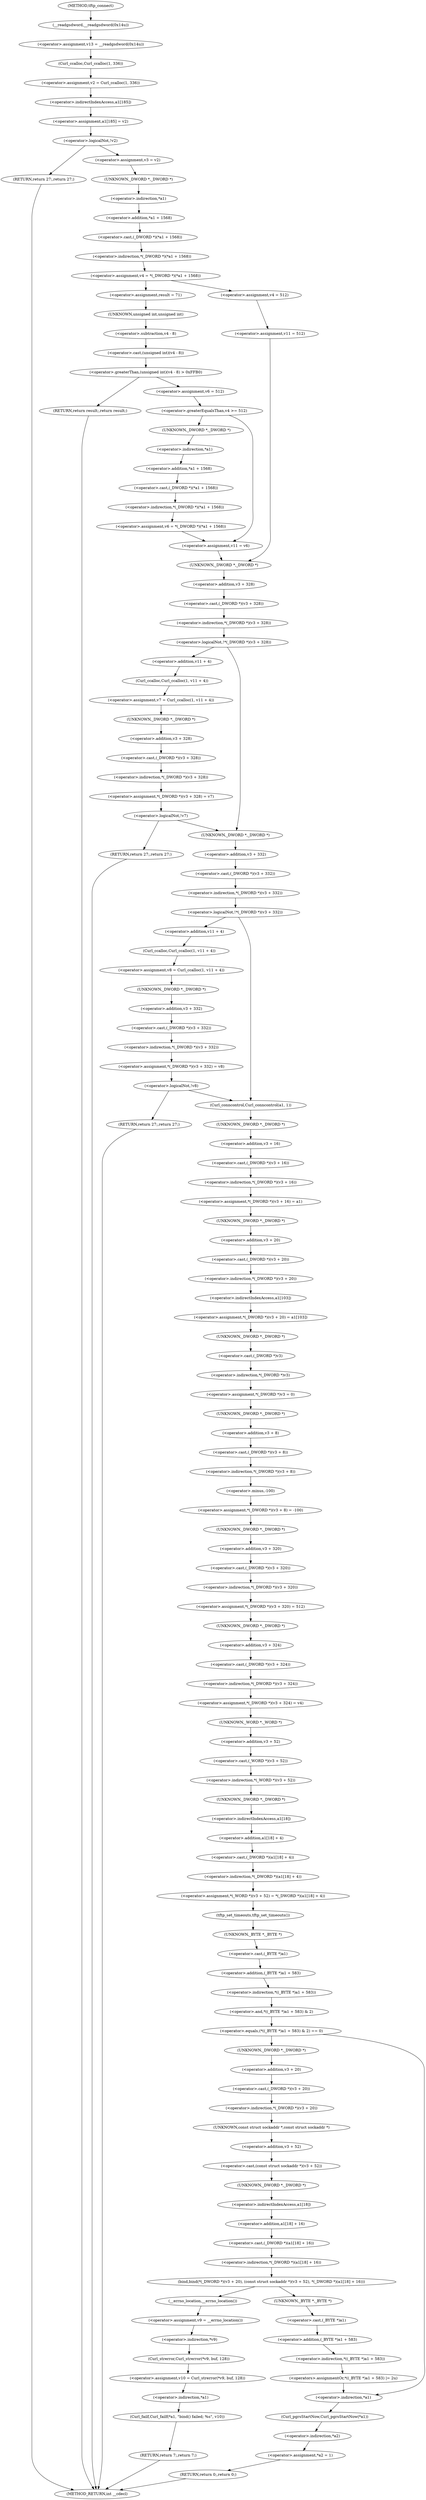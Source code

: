 digraph tftp_connect {  
"1000129" [label = "(<operator>.assignment,v13 = __readgsdword(0x14u))" ]
"1000131" [label = "(__readgsdword,__readgsdword(0x14u))" ]
"1000133" [label = "(<operator>.assignment,v2 = Curl_ccalloc(1, 336))" ]
"1000135" [label = "(Curl_ccalloc,Curl_ccalloc(1, 336))" ]
"1000138" [label = "(<operator>.assignment,a1[185] = v2)" ]
"1000139" [label = "(<operator>.indirectIndexAccess,a1[185])" ]
"1000144" [label = "(<operator>.logicalNot,!v2)" ]
"1000146" [label = "(RETURN,return 27;,return 27;)" ]
"1000148" [label = "(<operator>.assignment,v3 = v2)" ]
"1000151" [label = "(<operator>.assignment,v4 = *(_DWORD *)(*a1 + 1568))" ]
"1000153" [label = "(<operator>.indirection,*(_DWORD *)(*a1 + 1568))" ]
"1000154" [label = "(<operator>.cast,(_DWORD *)(*a1 + 1568))" ]
"1000155" [label = "(UNKNOWN,_DWORD *,_DWORD *)" ]
"1000156" [label = "(<operator>.addition,*a1 + 1568)" ]
"1000157" [label = "(<operator>.indirection,*a1)" ]
"1000163" [label = "(<operator>.assignment,result = 71)" ]
"1000167" [label = "(<operator>.greaterThan,(unsigned int)(v4 - 8) > 0xFFB0)" ]
"1000168" [label = "(<operator>.cast,(unsigned int)(v4 - 8))" ]
"1000169" [label = "(UNKNOWN,unsigned int,unsigned int)" ]
"1000170" [label = "(<operator>.subtraction,v4 - 8)" ]
"1000174" [label = "(RETURN,return result;,return result;)" ]
"1000176" [label = "(<operator>.assignment,v6 = 512)" ]
"1000180" [label = "(<operator>.greaterEqualsThan,v4 >= 512)" ]
"1000183" [label = "(<operator>.assignment,v6 = *(_DWORD *)(*a1 + 1568))" ]
"1000185" [label = "(<operator>.indirection,*(_DWORD *)(*a1 + 1568))" ]
"1000186" [label = "(<operator>.cast,(_DWORD *)(*a1 + 1568))" ]
"1000187" [label = "(UNKNOWN,_DWORD *,_DWORD *)" ]
"1000188" [label = "(<operator>.addition,*a1 + 1568)" ]
"1000189" [label = "(<operator>.indirection,*a1)" ]
"1000192" [label = "(<operator>.assignment,v11 = v6)" ]
"1000197" [label = "(<operator>.assignment,v4 = 512)" ]
"1000200" [label = "(<operator>.assignment,v11 = 512)" ]
"1000204" [label = "(<operator>.logicalNot,!*(_DWORD *)(v3 + 328))" ]
"1000205" [label = "(<operator>.indirection,*(_DWORD *)(v3 + 328))" ]
"1000206" [label = "(<operator>.cast,(_DWORD *)(v3 + 328))" ]
"1000207" [label = "(UNKNOWN,_DWORD *,_DWORD *)" ]
"1000208" [label = "(<operator>.addition,v3 + 328)" ]
"1000212" [label = "(<operator>.assignment,v7 = Curl_ccalloc(1, v11 + 4))" ]
"1000214" [label = "(Curl_ccalloc,Curl_ccalloc(1, v11 + 4))" ]
"1000216" [label = "(<operator>.addition,v11 + 4)" ]
"1000219" [label = "(<operator>.assignment,*(_DWORD *)(v3 + 328) = v7)" ]
"1000220" [label = "(<operator>.indirection,*(_DWORD *)(v3 + 328))" ]
"1000221" [label = "(<operator>.cast,(_DWORD *)(v3 + 328))" ]
"1000222" [label = "(UNKNOWN,_DWORD *,_DWORD *)" ]
"1000223" [label = "(<operator>.addition,v3 + 328)" ]
"1000228" [label = "(<operator>.logicalNot,!v7)" ]
"1000230" [label = "(RETURN,return 27;,return 27;)" ]
"1000233" [label = "(<operator>.logicalNot,!*(_DWORD *)(v3 + 332))" ]
"1000234" [label = "(<operator>.indirection,*(_DWORD *)(v3 + 332))" ]
"1000235" [label = "(<operator>.cast,(_DWORD *)(v3 + 332))" ]
"1000236" [label = "(UNKNOWN,_DWORD *,_DWORD *)" ]
"1000237" [label = "(<operator>.addition,v3 + 332)" ]
"1000241" [label = "(<operator>.assignment,v8 = Curl_ccalloc(1, v11 + 4))" ]
"1000243" [label = "(Curl_ccalloc,Curl_ccalloc(1, v11 + 4))" ]
"1000245" [label = "(<operator>.addition,v11 + 4)" ]
"1000248" [label = "(<operator>.assignment,*(_DWORD *)(v3 + 332) = v8)" ]
"1000249" [label = "(<operator>.indirection,*(_DWORD *)(v3 + 332))" ]
"1000250" [label = "(<operator>.cast,(_DWORD *)(v3 + 332))" ]
"1000251" [label = "(UNKNOWN,_DWORD *,_DWORD *)" ]
"1000252" [label = "(<operator>.addition,v3 + 332)" ]
"1000257" [label = "(<operator>.logicalNot,!v8)" ]
"1000259" [label = "(RETURN,return 27;,return 27;)" ]
"1000261" [label = "(Curl_conncontrol,Curl_conncontrol(a1, 1))" ]
"1000264" [label = "(<operator>.assignment,*(_DWORD *)(v3 + 16) = a1)" ]
"1000265" [label = "(<operator>.indirection,*(_DWORD *)(v3 + 16))" ]
"1000266" [label = "(<operator>.cast,(_DWORD *)(v3 + 16))" ]
"1000267" [label = "(UNKNOWN,_DWORD *,_DWORD *)" ]
"1000268" [label = "(<operator>.addition,v3 + 16)" ]
"1000272" [label = "(<operator>.assignment,*(_DWORD *)(v3 + 20) = a1[103])" ]
"1000273" [label = "(<operator>.indirection,*(_DWORD *)(v3 + 20))" ]
"1000274" [label = "(<operator>.cast,(_DWORD *)(v3 + 20))" ]
"1000275" [label = "(UNKNOWN,_DWORD *,_DWORD *)" ]
"1000276" [label = "(<operator>.addition,v3 + 20)" ]
"1000279" [label = "(<operator>.indirectIndexAccess,a1[103])" ]
"1000282" [label = "(<operator>.assignment,*(_DWORD *)v3 = 0)" ]
"1000283" [label = "(<operator>.indirection,*(_DWORD *)v3)" ]
"1000284" [label = "(<operator>.cast,(_DWORD *)v3)" ]
"1000285" [label = "(UNKNOWN,_DWORD *,_DWORD *)" ]
"1000288" [label = "(<operator>.assignment,*(_DWORD *)(v3 + 8) = -100)" ]
"1000289" [label = "(<operator>.indirection,*(_DWORD *)(v3 + 8))" ]
"1000290" [label = "(<operator>.cast,(_DWORD *)(v3 + 8))" ]
"1000291" [label = "(UNKNOWN,_DWORD *,_DWORD *)" ]
"1000292" [label = "(<operator>.addition,v3 + 8)" ]
"1000295" [label = "(<operator>.minus,-100)" ]
"1000297" [label = "(<operator>.assignment,*(_DWORD *)(v3 + 320) = 512)" ]
"1000298" [label = "(<operator>.indirection,*(_DWORD *)(v3 + 320))" ]
"1000299" [label = "(<operator>.cast,(_DWORD *)(v3 + 320))" ]
"1000300" [label = "(UNKNOWN,_DWORD *,_DWORD *)" ]
"1000301" [label = "(<operator>.addition,v3 + 320)" ]
"1000305" [label = "(<operator>.assignment,*(_DWORD *)(v3 + 324) = v4)" ]
"1000306" [label = "(<operator>.indirection,*(_DWORD *)(v3 + 324))" ]
"1000307" [label = "(<operator>.cast,(_DWORD *)(v3 + 324))" ]
"1000308" [label = "(UNKNOWN,_DWORD *,_DWORD *)" ]
"1000309" [label = "(<operator>.addition,v3 + 324)" ]
"1000313" [label = "(<operator>.assignment,*(_WORD *)(v3 + 52) = *(_DWORD *)(a1[18] + 4))" ]
"1000314" [label = "(<operator>.indirection,*(_WORD *)(v3 + 52))" ]
"1000315" [label = "(<operator>.cast,(_WORD *)(v3 + 52))" ]
"1000316" [label = "(UNKNOWN,_WORD *,_WORD *)" ]
"1000317" [label = "(<operator>.addition,v3 + 52)" ]
"1000320" [label = "(<operator>.indirection,*(_DWORD *)(a1[18] + 4))" ]
"1000321" [label = "(<operator>.cast,(_DWORD *)(a1[18] + 4))" ]
"1000322" [label = "(UNKNOWN,_DWORD *,_DWORD *)" ]
"1000323" [label = "(<operator>.addition,a1[18] + 4)" ]
"1000324" [label = "(<operator>.indirectIndexAccess,a1[18])" ]
"1000328" [label = "(tftp_set_timeouts,tftp_set_timeouts())" ]
"1000330" [label = "(<operator>.equals,(*((_BYTE *)a1 + 583) & 2) == 0)" ]
"1000331" [label = "(<operator>.and,*((_BYTE *)a1 + 583) & 2)" ]
"1000332" [label = "(<operator>.indirection,*((_BYTE *)a1 + 583))" ]
"1000333" [label = "(<operator>.addition,(_BYTE *)a1 + 583)" ]
"1000334" [label = "(<operator>.cast,(_BYTE *)a1)" ]
"1000335" [label = "(UNKNOWN,_BYTE *,_BYTE *)" ]
"1000342" [label = "(bind,bind(*(_DWORD *)(v3 + 20), (const struct sockaddr *)(v3 + 52), *(_DWORD *)(a1[18] + 16)))" ]
"1000343" [label = "(<operator>.indirection,*(_DWORD *)(v3 + 20))" ]
"1000344" [label = "(<operator>.cast,(_DWORD *)(v3 + 20))" ]
"1000345" [label = "(UNKNOWN,_DWORD *,_DWORD *)" ]
"1000346" [label = "(<operator>.addition,v3 + 20)" ]
"1000349" [label = "(<operator>.cast,(const struct sockaddr *)(v3 + 52))" ]
"1000350" [label = "(UNKNOWN,const struct sockaddr *,const struct sockaddr *)" ]
"1000351" [label = "(<operator>.addition,v3 + 52)" ]
"1000354" [label = "(<operator>.indirection,*(_DWORD *)(a1[18] + 16))" ]
"1000355" [label = "(<operator>.cast,(_DWORD *)(a1[18] + 16))" ]
"1000356" [label = "(UNKNOWN,_DWORD *,_DWORD *)" ]
"1000357" [label = "(<operator>.addition,a1[18] + 16)" ]
"1000358" [label = "(<operator>.indirectIndexAccess,a1[18])" ]
"1000363" [label = "(<operator>.assignment,v9 = __errno_location())" ]
"1000365" [label = "(__errno_location,__errno_location())" ]
"1000366" [label = "(<operator>.assignment,v10 = Curl_strerror(*v9, buf, 128))" ]
"1000368" [label = "(Curl_strerror,Curl_strerror(*v9, buf, 128))" ]
"1000369" [label = "(<operator>.indirection,*v9)" ]
"1000373" [label = "(Curl_failf,Curl_failf(*a1, \"bind() failed; %s\", v10))" ]
"1000374" [label = "(<operator>.indirection,*a1)" ]
"1000378" [label = "(RETURN,return 7;,return 7;)" ]
"1000380" [label = "(<operators>.assignmentOr,*((_BYTE *)a1 + 583) |= 2u)" ]
"1000381" [label = "(<operator>.indirection,*((_BYTE *)a1 + 583))" ]
"1000382" [label = "(<operator>.addition,(_BYTE *)a1 + 583)" ]
"1000383" [label = "(<operator>.cast,(_BYTE *)a1)" ]
"1000384" [label = "(UNKNOWN,_BYTE *,_BYTE *)" ]
"1000388" [label = "(Curl_pgrsStartNow,Curl_pgrsStartNow(*a1))" ]
"1000389" [label = "(<operator>.indirection,*a1)" ]
"1000391" [label = "(<operator>.assignment,*a2 = 1)" ]
"1000392" [label = "(<operator>.indirection,*a2)" ]
"1000395" [label = "(RETURN,return 0;,return 0;)" ]
"1000113" [label = "(METHOD,tftp_connect)" ]
"1000397" [label = "(METHOD_RETURN,int __cdecl)" ]
  "1000129" -> "1000135" 
  "1000131" -> "1000129" 
  "1000133" -> "1000139" 
  "1000135" -> "1000133" 
  "1000138" -> "1000144" 
  "1000139" -> "1000138" 
  "1000144" -> "1000146" 
  "1000144" -> "1000148" 
  "1000146" -> "1000397" 
  "1000148" -> "1000155" 
  "1000151" -> "1000163" 
  "1000151" -> "1000197" 
  "1000153" -> "1000151" 
  "1000154" -> "1000153" 
  "1000155" -> "1000157" 
  "1000156" -> "1000154" 
  "1000157" -> "1000156" 
  "1000163" -> "1000169" 
  "1000167" -> "1000174" 
  "1000167" -> "1000176" 
  "1000168" -> "1000167" 
  "1000169" -> "1000170" 
  "1000170" -> "1000168" 
  "1000174" -> "1000397" 
  "1000176" -> "1000180" 
  "1000180" -> "1000187" 
  "1000180" -> "1000192" 
  "1000183" -> "1000192" 
  "1000185" -> "1000183" 
  "1000186" -> "1000185" 
  "1000187" -> "1000189" 
  "1000188" -> "1000186" 
  "1000189" -> "1000188" 
  "1000192" -> "1000207" 
  "1000197" -> "1000200" 
  "1000200" -> "1000207" 
  "1000204" -> "1000236" 
  "1000204" -> "1000216" 
  "1000205" -> "1000204" 
  "1000206" -> "1000205" 
  "1000207" -> "1000208" 
  "1000208" -> "1000206" 
  "1000212" -> "1000222" 
  "1000214" -> "1000212" 
  "1000216" -> "1000214" 
  "1000219" -> "1000228" 
  "1000220" -> "1000219" 
  "1000221" -> "1000220" 
  "1000222" -> "1000223" 
  "1000223" -> "1000221" 
  "1000228" -> "1000236" 
  "1000228" -> "1000230" 
  "1000230" -> "1000397" 
  "1000233" -> "1000245" 
  "1000233" -> "1000261" 
  "1000234" -> "1000233" 
  "1000235" -> "1000234" 
  "1000236" -> "1000237" 
  "1000237" -> "1000235" 
  "1000241" -> "1000251" 
  "1000243" -> "1000241" 
  "1000245" -> "1000243" 
  "1000248" -> "1000257" 
  "1000249" -> "1000248" 
  "1000250" -> "1000249" 
  "1000251" -> "1000252" 
  "1000252" -> "1000250" 
  "1000257" -> "1000259" 
  "1000257" -> "1000261" 
  "1000259" -> "1000397" 
  "1000261" -> "1000267" 
  "1000264" -> "1000275" 
  "1000265" -> "1000264" 
  "1000266" -> "1000265" 
  "1000267" -> "1000268" 
  "1000268" -> "1000266" 
  "1000272" -> "1000285" 
  "1000273" -> "1000279" 
  "1000274" -> "1000273" 
  "1000275" -> "1000276" 
  "1000276" -> "1000274" 
  "1000279" -> "1000272" 
  "1000282" -> "1000291" 
  "1000283" -> "1000282" 
  "1000284" -> "1000283" 
  "1000285" -> "1000284" 
  "1000288" -> "1000300" 
  "1000289" -> "1000295" 
  "1000290" -> "1000289" 
  "1000291" -> "1000292" 
  "1000292" -> "1000290" 
  "1000295" -> "1000288" 
  "1000297" -> "1000308" 
  "1000298" -> "1000297" 
  "1000299" -> "1000298" 
  "1000300" -> "1000301" 
  "1000301" -> "1000299" 
  "1000305" -> "1000316" 
  "1000306" -> "1000305" 
  "1000307" -> "1000306" 
  "1000308" -> "1000309" 
  "1000309" -> "1000307" 
  "1000313" -> "1000328" 
  "1000314" -> "1000322" 
  "1000315" -> "1000314" 
  "1000316" -> "1000317" 
  "1000317" -> "1000315" 
  "1000320" -> "1000313" 
  "1000321" -> "1000320" 
  "1000322" -> "1000324" 
  "1000323" -> "1000321" 
  "1000324" -> "1000323" 
  "1000328" -> "1000335" 
  "1000330" -> "1000345" 
  "1000330" -> "1000389" 
  "1000331" -> "1000330" 
  "1000332" -> "1000331" 
  "1000333" -> "1000332" 
  "1000334" -> "1000333" 
  "1000335" -> "1000334" 
  "1000342" -> "1000384" 
  "1000342" -> "1000365" 
  "1000343" -> "1000350" 
  "1000344" -> "1000343" 
  "1000345" -> "1000346" 
  "1000346" -> "1000344" 
  "1000349" -> "1000356" 
  "1000350" -> "1000351" 
  "1000351" -> "1000349" 
  "1000354" -> "1000342" 
  "1000355" -> "1000354" 
  "1000356" -> "1000358" 
  "1000357" -> "1000355" 
  "1000358" -> "1000357" 
  "1000363" -> "1000369" 
  "1000365" -> "1000363" 
  "1000366" -> "1000374" 
  "1000368" -> "1000366" 
  "1000369" -> "1000368" 
  "1000373" -> "1000378" 
  "1000374" -> "1000373" 
  "1000378" -> "1000397" 
  "1000380" -> "1000389" 
  "1000381" -> "1000380" 
  "1000382" -> "1000381" 
  "1000383" -> "1000382" 
  "1000384" -> "1000383" 
  "1000388" -> "1000392" 
  "1000389" -> "1000388" 
  "1000391" -> "1000395" 
  "1000392" -> "1000391" 
  "1000395" -> "1000397" 
  "1000113" -> "1000131" 
}
